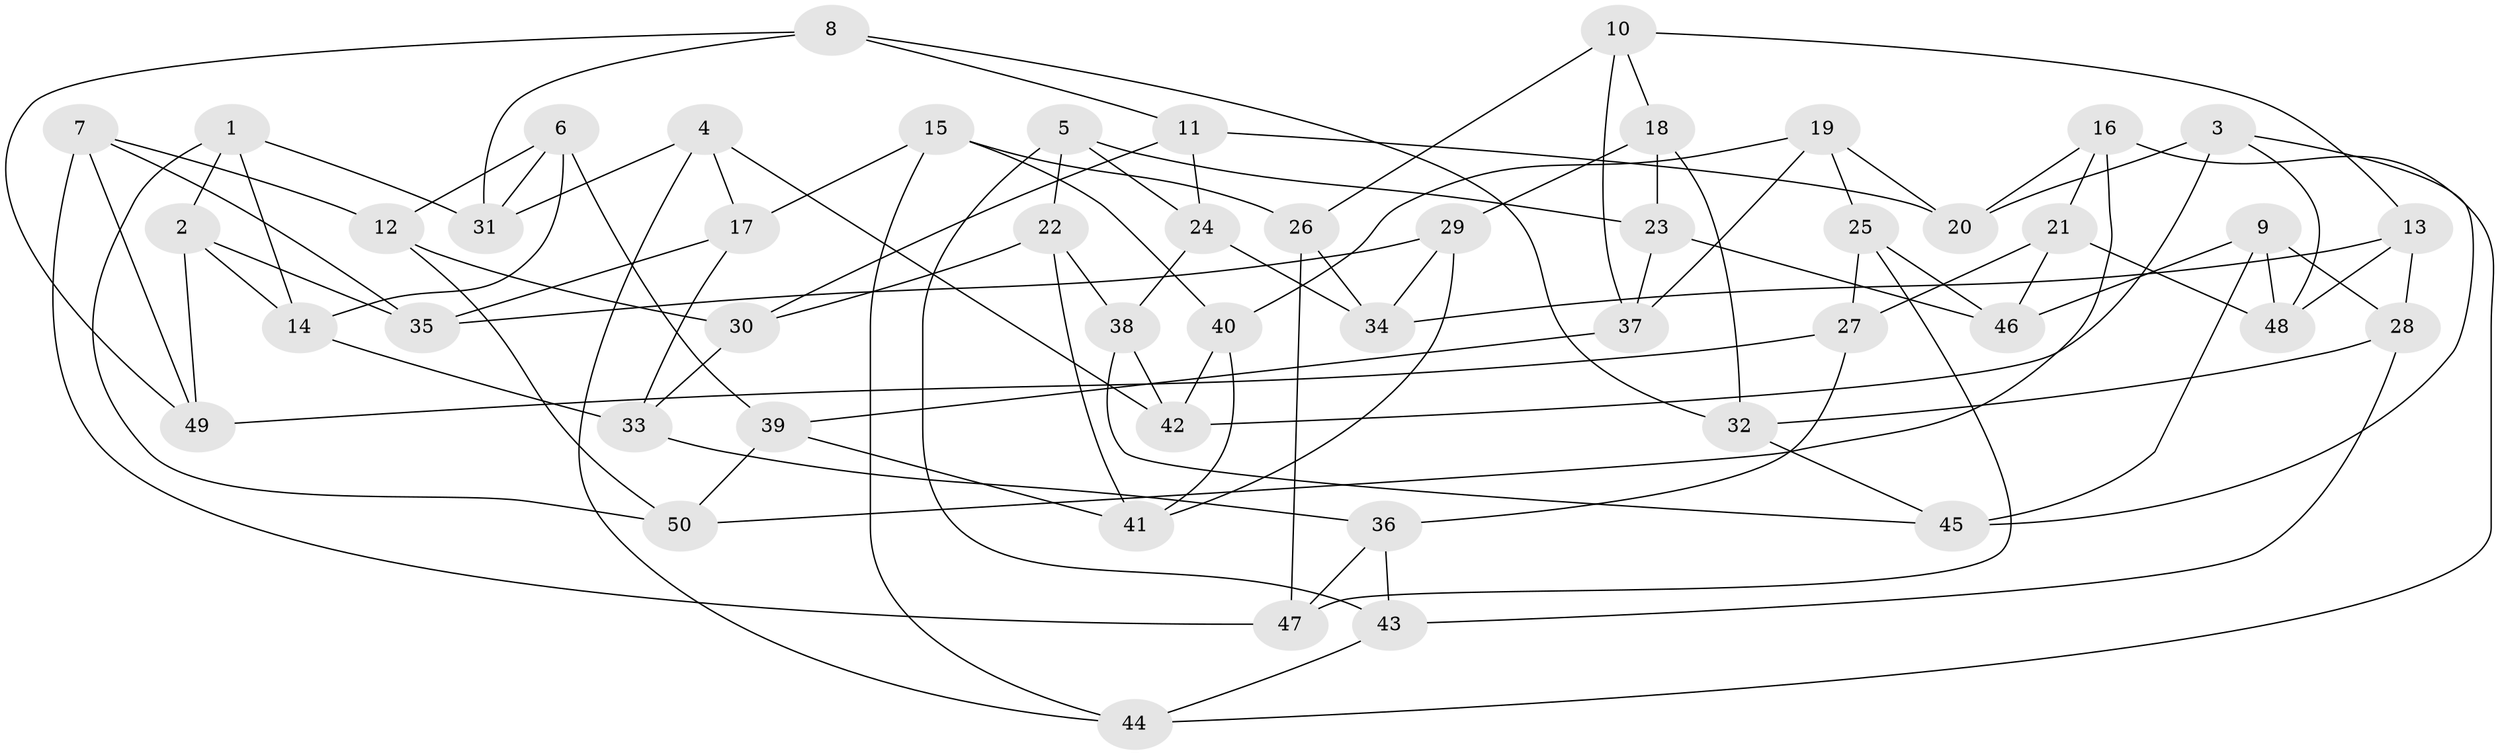 // Generated by graph-tools (version 1.1) at 2025/26/03/09/25 03:26:54]
// undirected, 50 vertices, 100 edges
graph export_dot {
graph [start="1"]
  node [color=gray90,style=filled];
  1;
  2;
  3;
  4;
  5;
  6;
  7;
  8;
  9;
  10;
  11;
  12;
  13;
  14;
  15;
  16;
  17;
  18;
  19;
  20;
  21;
  22;
  23;
  24;
  25;
  26;
  27;
  28;
  29;
  30;
  31;
  32;
  33;
  34;
  35;
  36;
  37;
  38;
  39;
  40;
  41;
  42;
  43;
  44;
  45;
  46;
  47;
  48;
  49;
  50;
  1 -- 31;
  1 -- 14;
  1 -- 2;
  1 -- 50;
  2 -- 49;
  2 -- 35;
  2 -- 14;
  3 -- 42;
  3 -- 48;
  3 -- 45;
  3 -- 20;
  4 -- 42;
  4 -- 17;
  4 -- 31;
  4 -- 44;
  5 -- 24;
  5 -- 22;
  5 -- 23;
  5 -- 43;
  6 -- 14;
  6 -- 12;
  6 -- 31;
  6 -- 39;
  7 -- 35;
  7 -- 49;
  7 -- 12;
  7 -- 47;
  8 -- 11;
  8 -- 31;
  8 -- 32;
  8 -- 49;
  9 -- 45;
  9 -- 46;
  9 -- 48;
  9 -- 28;
  10 -- 18;
  10 -- 13;
  10 -- 37;
  10 -- 26;
  11 -- 20;
  11 -- 30;
  11 -- 24;
  12 -- 30;
  12 -- 50;
  13 -- 34;
  13 -- 28;
  13 -- 48;
  14 -- 33;
  15 -- 44;
  15 -- 40;
  15 -- 26;
  15 -- 17;
  16 -- 21;
  16 -- 20;
  16 -- 50;
  16 -- 44;
  17 -- 33;
  17 -- 35;
  18 -- 23;
  18 -- 29;
  18 -- 32;
  19 -- 37;
  19 -- 20;
  19 -- 25;
  19 -- 40;
  21 -- 46;
  21 -- 48;
  21 -- 27;
  22 -- 38;
  22 -- 30;
  22 -- 41;
  23 -- 37;
  23 -- 46;
  24 -- 38;
  24 -- 34;
  25 -- 27;
  25 -- 46;
  25 -- 47;
  26 -- 34;
  26 -- 47;
  27 -- 36;
  27 -- 49;
  28 -- 43;
  28 -- 32;
  29 -- 34;
  29 -- 41;
  29 -- 35;
  30 -- 33;
  32 -- 45;
  33 -- 36;
  36 -- 47;
  36 -- 43;
  37 -- 39;
  38 -- 45;
  38 -- 42;
  39 -- 41;
  39 -- 50;
  40 -- 41;
  40 -- 42;
  43 -- 44;
}
